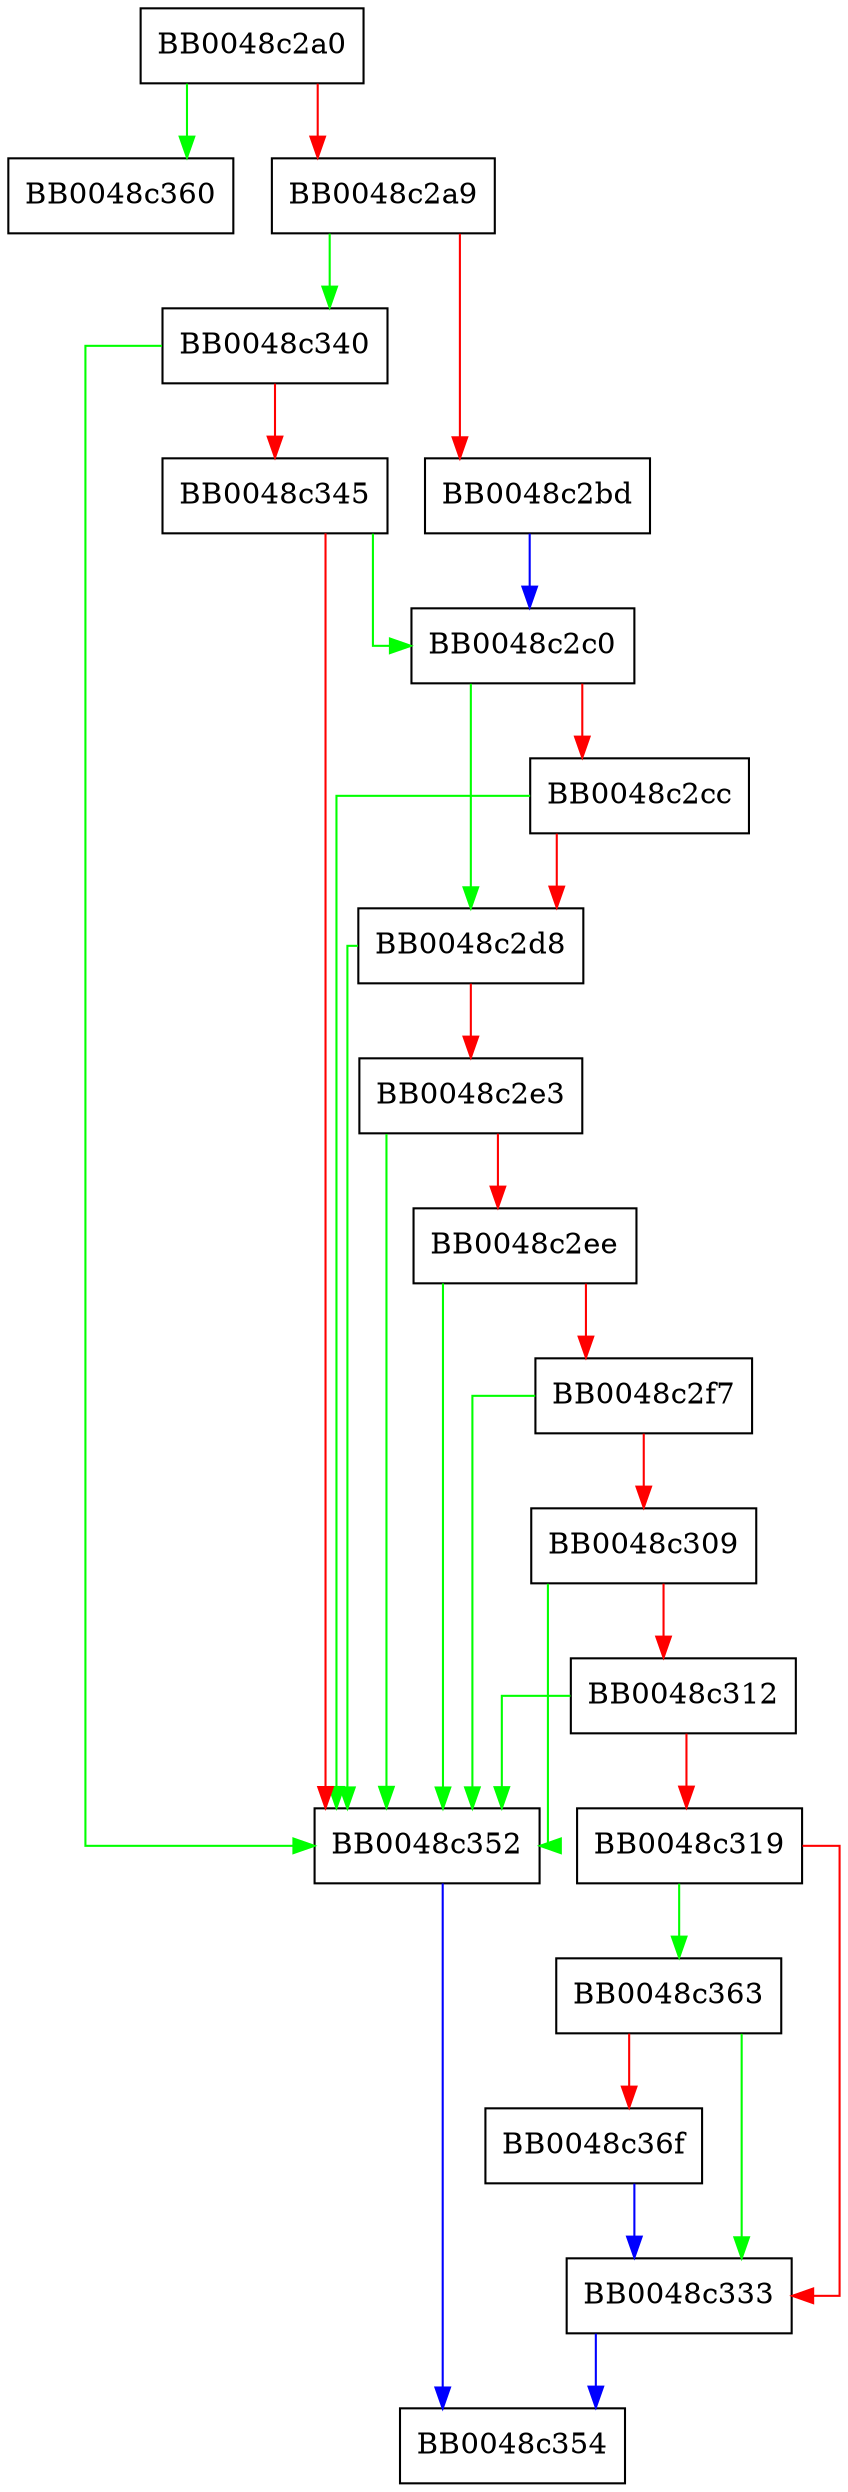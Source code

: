 digraph SSL_new_session_ticket {
  node [shape="box"];
  graph [splines=ortho];
  BB0048c2a0 -> BB0048c360 [color="green"];
  BB0048c2a0 -> BB0048c2a9 [color="red"];
  BB0048c2a9 -> BB0048c340 [color="green"];
  BB0048c2a9 -> BB0048c2bd [color="red"];
  BB0048c2bd -> BB0048c2c0 [color="blue"];
  BB0048c2c0 -> BB0048c2d8 [color="green"];
  BB0048c2c0 -> BB0048c2cc [color="red"];
  BB0048c2cc -> BB0048c352 [color="green"];
  BB0048c2cc -> BB0048c2d8 [color="red"];
  BB0048c2d8 -> BB0048c352 [color="green"];
  BB0048c2d8 -> BB0048c2e3 [color="red"];
  BB0048c2e3 -> BB0048c352 [color="green"];
  BB0048c2e3 -> BB0048c2ee [color="red"];
  BB0048c2ee -> BB0048c352 [color="green"];
  BB0048c2ee -> BB0048c2f7 [color="red"];
  BB0048c2f7 -> BB0048c352 [color="green"];
  BB0048c2f7 -> BB0048c309 [color="red"];
  BB0048c309 -> BB0048c352 [color="green"];
  BB0048c309 -> BB0048c312 [color="red"];
  BB0048c312 -> BB0048c352 [color="green"];
  BB0048c312 -> BB0048c319 [color="red"];
  BB0048c319 -> BB0048c363 [color="green"];
  BB0048c319 -> BB0048c333 [color="red"];
  BB0048c333 -> BB0048c354 [color="blue"];
  BB0048c340 -> BB0048c352 [color="green"];
  BB0048c340 -> BB0048c345 [color="red"];
  BB0048c345 -> BB0048c2c0 [color="green"];
  BB0048c345 -> BB0048c352 [color="red"];
  BB0048c352 -> BB0048c354 [color="blue"];
  BB0048c363 -> BB0048c333 [color="green"];
  BB0048c363 -> BB0048c36f [color="red"];
  BB0048c36f -> BB0048c333 [color="blue"];
}